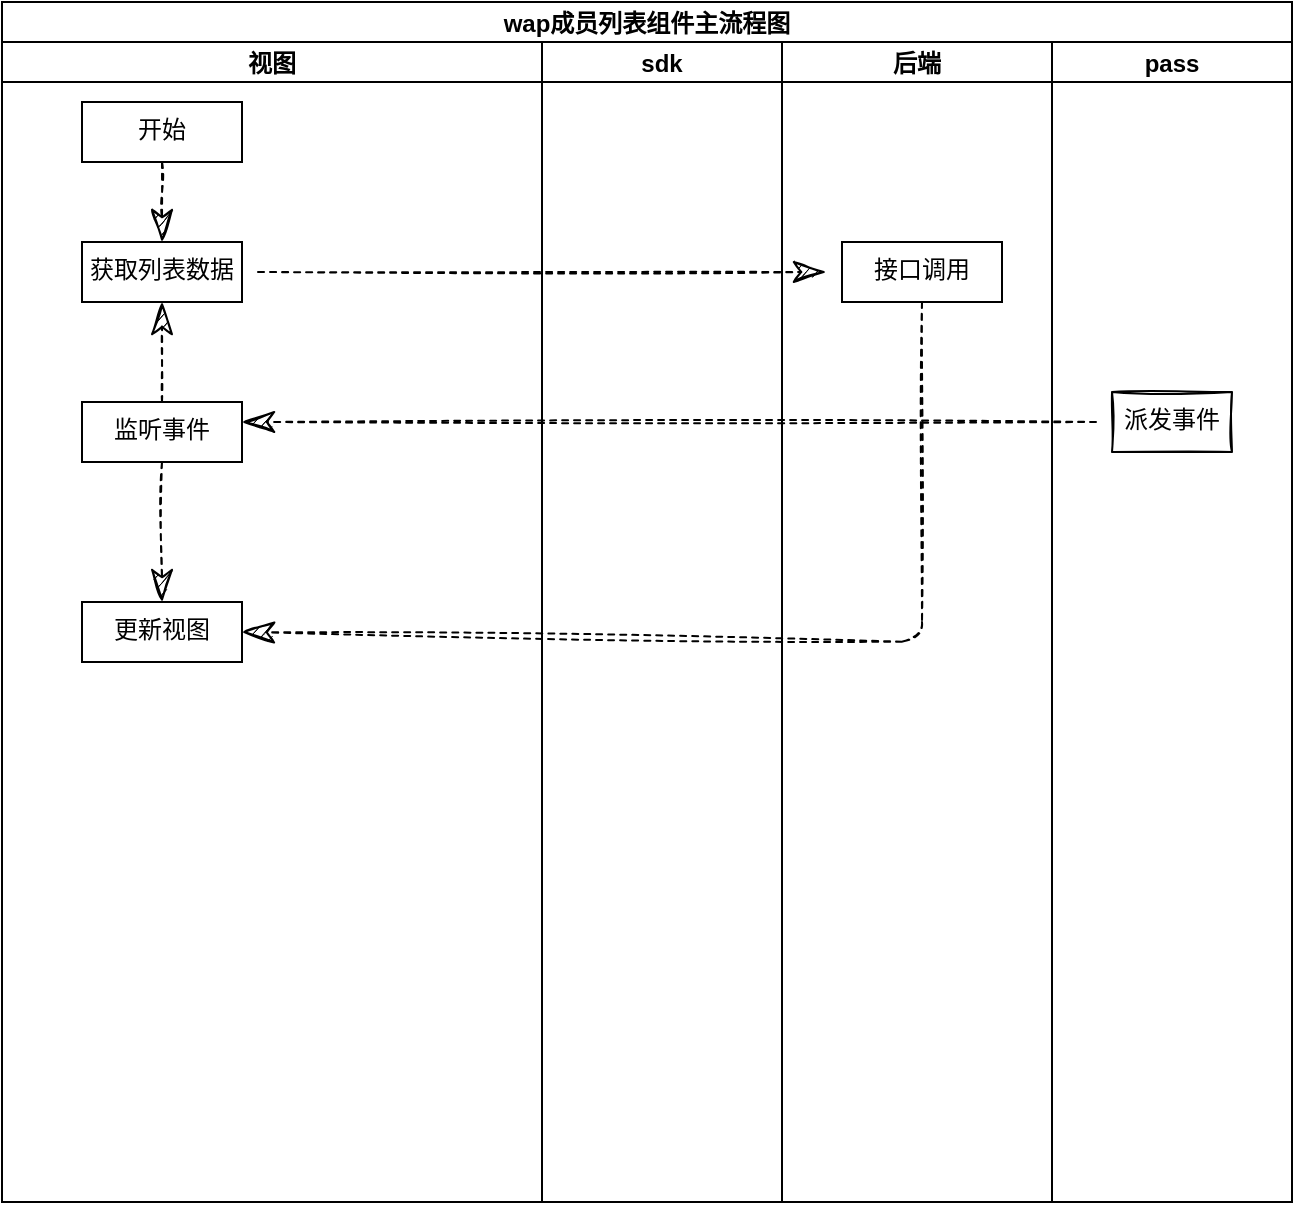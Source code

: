 <mxfile>
    <diagram id="QSWu9Wnhy0qAhUBLh6C_" name="第 1 页">
        <mxGraphModel dx="1538" dy="2064" grid="1" gridSize="10" guides="1" tooltips="1" connect="1" arrows="1" fold="1" page="1" pageScale="1" pageWidth="827" pageHeight="1169" math="0" shadow="0">
            <root>
                <mxCell id="0"/>
                <mxCell id="1" parent="0"/>
                <mxCell id="10" value="wap成员列表组件主流程图" style="swimlane;childLayout=stackLayout;resizeParent=1;resizeParentMax=0;startSize=20;shadow=0;rounded=0;" parent="1" vertex="1">
                    <mxGeometry x="120" y="-120" width="645" height="600" as="geometry"/>
                </mxCell>
                <mxCell id="11" value="视图" style="swimlane;startSize=20;" parent="10" vertex="1">
                    <mxGeometry y="20" width="270" height="580" as="geometry"/>
                </mxCell>
                <mxCell id="100" value="获取列表数据" style="rounded=0;whiteSpace=wrap;html=1;shadow=0;sketch=0;hachureGap=4;fontFamily=Architects Daughter;fontSource=https%3A%2F%2Ffonts.googleapis.com%2Fcss%3Ffamily%3DArchitects%2BDaughter;fontSize=12;strokeColor=default;fillColor=none;" vertex="1" parent="11">
                    <mxGeometry x="40" y="100" width="80" height="30" as="geometry"/>
                </mxCell>
                <mxCell id="104" value="视图" style="swimlane;startSize=20;" vertex="1" parent="11">
                    <mxGeometry width="270" height="580" as="geometry"/>
                </mxCell>
                <mxCell id="109" value="" style="rounded=0;whiteSpace=wrap;html=1;shadow=0;sketch=0;hachureGap=4;fontFamily=Architects Daughter;fontSource=https%3A%2F%2Ffonts.googleapis.com%2Fcss%3Ffamily%3DArchitects%2BDaughter;fontSize=12;strokeColor=default;fillColor=none;" vertex="1" parent="104">
                    <mxGeometry x="40" y="100" width="80" height="30" as="geometry"/>
                </mxCell>
                <mxCell id="120" style="edgeStyle=none;sketch=1;hachureGap=4;orthogonalLoop=1;jettySize=auto;html=1;exitX=0.5;exitY=1;exitDx=0;exitDy=0;entryX=0.5;entryY=0;entryDx=0;entryDy=0;dashed=1;fontFamily=Architects Daughter;fontSource=https%3A%2F%2Ffonts.googleapis.com%2Fcss%3Ffamily%3DArchitects%2BDaughter;fontSize=12;endArrow=classicThin;endFill=1;startSize=14;endSize=14;sourcePerimeterSpacing=8;targetPerimeterSpacing=8;" edge="1" parent="104" source="117" target="118">
                    <mxGeometry relative="1" as="geometry"/>
                </mxCell>
                <mxCell id="139" style="edgeStyle=none;sketch=1;hachureGap=4;orthogonalLoop=1;jettySize=auto;html=1;exitX=0.5;exitY=0;exitDx=0;exitDy=0;entryX=0.5;entryY=1;entryDx=0;entryDy=0;dashed=1;fontFamily=Architects Daughter;fontSource=https%3A%2F%2Ffonts.googleapis.com%2Fcss%3Ffamily%3DArchitects%2BDaughter;fontSize=12;endArrow=classicThin;endFill=1;startSize=14;endSize=14;sourcePerimeterSpacing=8;targetPerimeterSpacing=8;" edge="1" parent="104" source="117" target="109">
                    <mxGeometry relative="1" as="geometry"/>
                </mxCell>
                <mxCell id="117" value="监听事件" style="rounded=0;whiteSpace=wrap;html=1;shadow=0;sketch=0;hachureGap=4;fontFamily=Architects Daughter;fontSource=https%3A%2F%2Ffonts.googleapis.com%2Fcss%3Ffamily%3DArchitects%2BDaughter;fontSize=12;strokeColor=default;fillColor=none;" vertex="1" parent="104">
                    <mxGeometry x="40" y="180" width="80" height="30" as="geometry"/>
                </mxCell>
                <mxCell id="118" value="更新视图" style="rounded=0;whiteSpace=wrap;html=1;shadow=0;sketch=0;hachureGap=4;fontFamily=Architects Daughter;fontSource=https%3A%2F%2Ffonts.googleapis.com%2Fcss%3Ffamily%3DArchitects%2BDaughter;fontSize=12;strokeColor=default;fillColor=none;" vertex="1" parent="104">
                    <mxGeometry x="40" y="280" width="80" height="30" as="geometry"/>
                </mxCell>
                <mxCell id="131" style="edgeStyle=none;sketch=1;hachureGap=4;orthogonalLoop=1;jettySize=auto;html=1;exitX=0.5;exitY=1;exitDx=0;exitDy=0;entryX=0.5;entryY=0;entryDx=0;entryDy=0;dashed=1;fontFamily=Architects Daughter;fontSource=https%3A%2F%2Ffonts.googleapis.com%2Fcss%3Ffamily%3DArchitects%2BDaughter;fontSize=12;endArrow=classicThin;endFill=1;startSize=14;endSize=14;sourcePerimeterSpacing=8;targetPerimeterSpacing=8;" edge="1" parent="104" source="130" target="109">
                    <mxGeometry relative="1" as="geometry"/>
                </mxCell>
                <mxCell id="130" value="开始" style="rounded=0;whiteSpace=wrap;html=1;shadow=0;sketch=0;hachureGap=4;fontFamily=Architects Daughter;fontSource=https%3A%2F%2Ffonts.googleapis.com%2Fcss%3Ffamily%3DArchitects%2BDaughter;fontSize=12;strokeColor=default;fillColor=none;" vertex="1" parent="104">
                    <mxGeometry x="40" y="30" width="80" height="30" as="geometry"/>
                </mxCell>
                <mxCell id="66" value="sdk" style="swimlane;startSize=20;" parent="10" vertex="1">
                    <mxGeometry x="270" y="20" width="120" height="580" as="geometry">
                        <mxRectangle x="270" y="20" width="30" height="580" as="alternateBounds"/>
                    </mxGeometry>
                </mxCell>
                <mxCell id="12" value="后端" style="swimlane;startSize=20;" parent="10" vertex="1">
                    <mxGeometry x="390" y="20" width="135" height="580" as="geometry"/>
                </mxCell>
                <mxCell id="135" value="接口调用" style="rounded=0;whiteSpace=wrap;html=1;shadow=0;sketch=0;hachureGap=4;fontFamily=Architects Daughter;fontSource=https%3A%2F%2Ffonts.googleapis.com%2Fcss%3Ffamily%3DArchitects%2BDaughter;fontSize=12;strokeColor=default;fillColor=none;" vertex="1" parent="12">
                    <mxGeometry x="30" y="100" width="80" height="30" as="geometry"/>
                </mxCell>
                <mxCell id="13" value="pass" style="swimlane;startSize=20;" parent="10" vertex="1">
                    <mxGeometry x="525" y="20" width="120" height="580" as="geometry"/>
                </mxCell>
                <mxCell id="89" value="派发事件" style="whiteSpace=wrap;html=1;rounded=0;shadow=0;sketch=1;hachureGap=4;fontFamily=Architects Daughter;fontSource=https%3A%2F%2Ffonts.googleapis.com%2Fcss%3Ffamily%3DArchitects%2BDaughter;fontSize=12;" vertex="1" parent="13">
                    <mxGeometry x="30" y="175" width="60" height="30" as="geometry"/>
                </mxCell>
                <mxCell id="98" style="edgeStyle=none;sketch=1;hachureGap=4;orthogonalLoop=1;jettySize=auto;html=1;dashed=1;fontFamily=Architects Daughter;fontSource=https%3A%2F%2Ffonts.googleapis.com%2Fcss%3Ffamily%3DArchitects%2BDaughter;fontSize=12;endArrow=classicThin;endFill=1;startSize=14;endSize=14;sourcePerimeterSpacing=8;targetPerimeterSpacing=8;" edge="1" parent="10" source="89">
                    <mxGeometry relative="1" as="geometry">
                        <mxPoint x="120" y="210" as="targetPoint"/>
                    </mxGeometry>
                </mxCell>
                <mxCell id="136" style="edgeStyle=none;sketch=1;hachureGap=4;orthogonalLoop=1;jettySize=auto;html=1;dashed=1;fontFamily=Architects Daughter;fontSource=https%3A%2F%2Ffonts.googleapis.com%2Fcss%3Ffamily%3DArchitects%2BDaughter;fontSize=12;endArrow=classicThin;endFill=1;startSize=14;endSize=14;sourcePerimeterSpacing=8;targetPerimeterSpacing=8;" edge="1" parent="10" source="109" target="135">
                    <mxGeometry relative="1" as="geometry"/>
                </mxCell>
                <mxCell id="137" style="edgeStyle=none;sketch=1;hachureGap=4;orthogonalLoop=1;jettySize=auto;html=1;exitX=0.5;exitY=1;exitDx=0;exitDy=0;entryX=1;entryY=0.5;entryDx=0;entryDy=0;dashed=1;fontFamily=Architects Daughter;fontSource=https%3A%2F%2Ffonts.googleapis.com%2Fcss%3Ffamily%3DArchitects%2BDaughter;fontSize=12;endArrow=classicThin;endFill=1;startSize=14;endSize=14;sourcePerimeterSpacing=8;targetPerimeterSpacing=8;" edge="1" parent="10" source="135" target="118">
                    <mxGeometry relative="1" as="geometry">
                        <Array as="points">
                            <mxPoint x="460" y="320"/>
                        </Array>
                    </mxGeometry>
                </mxCell>
            </root>
        </mxGraphModel>
    </diagram>
</mxfile>